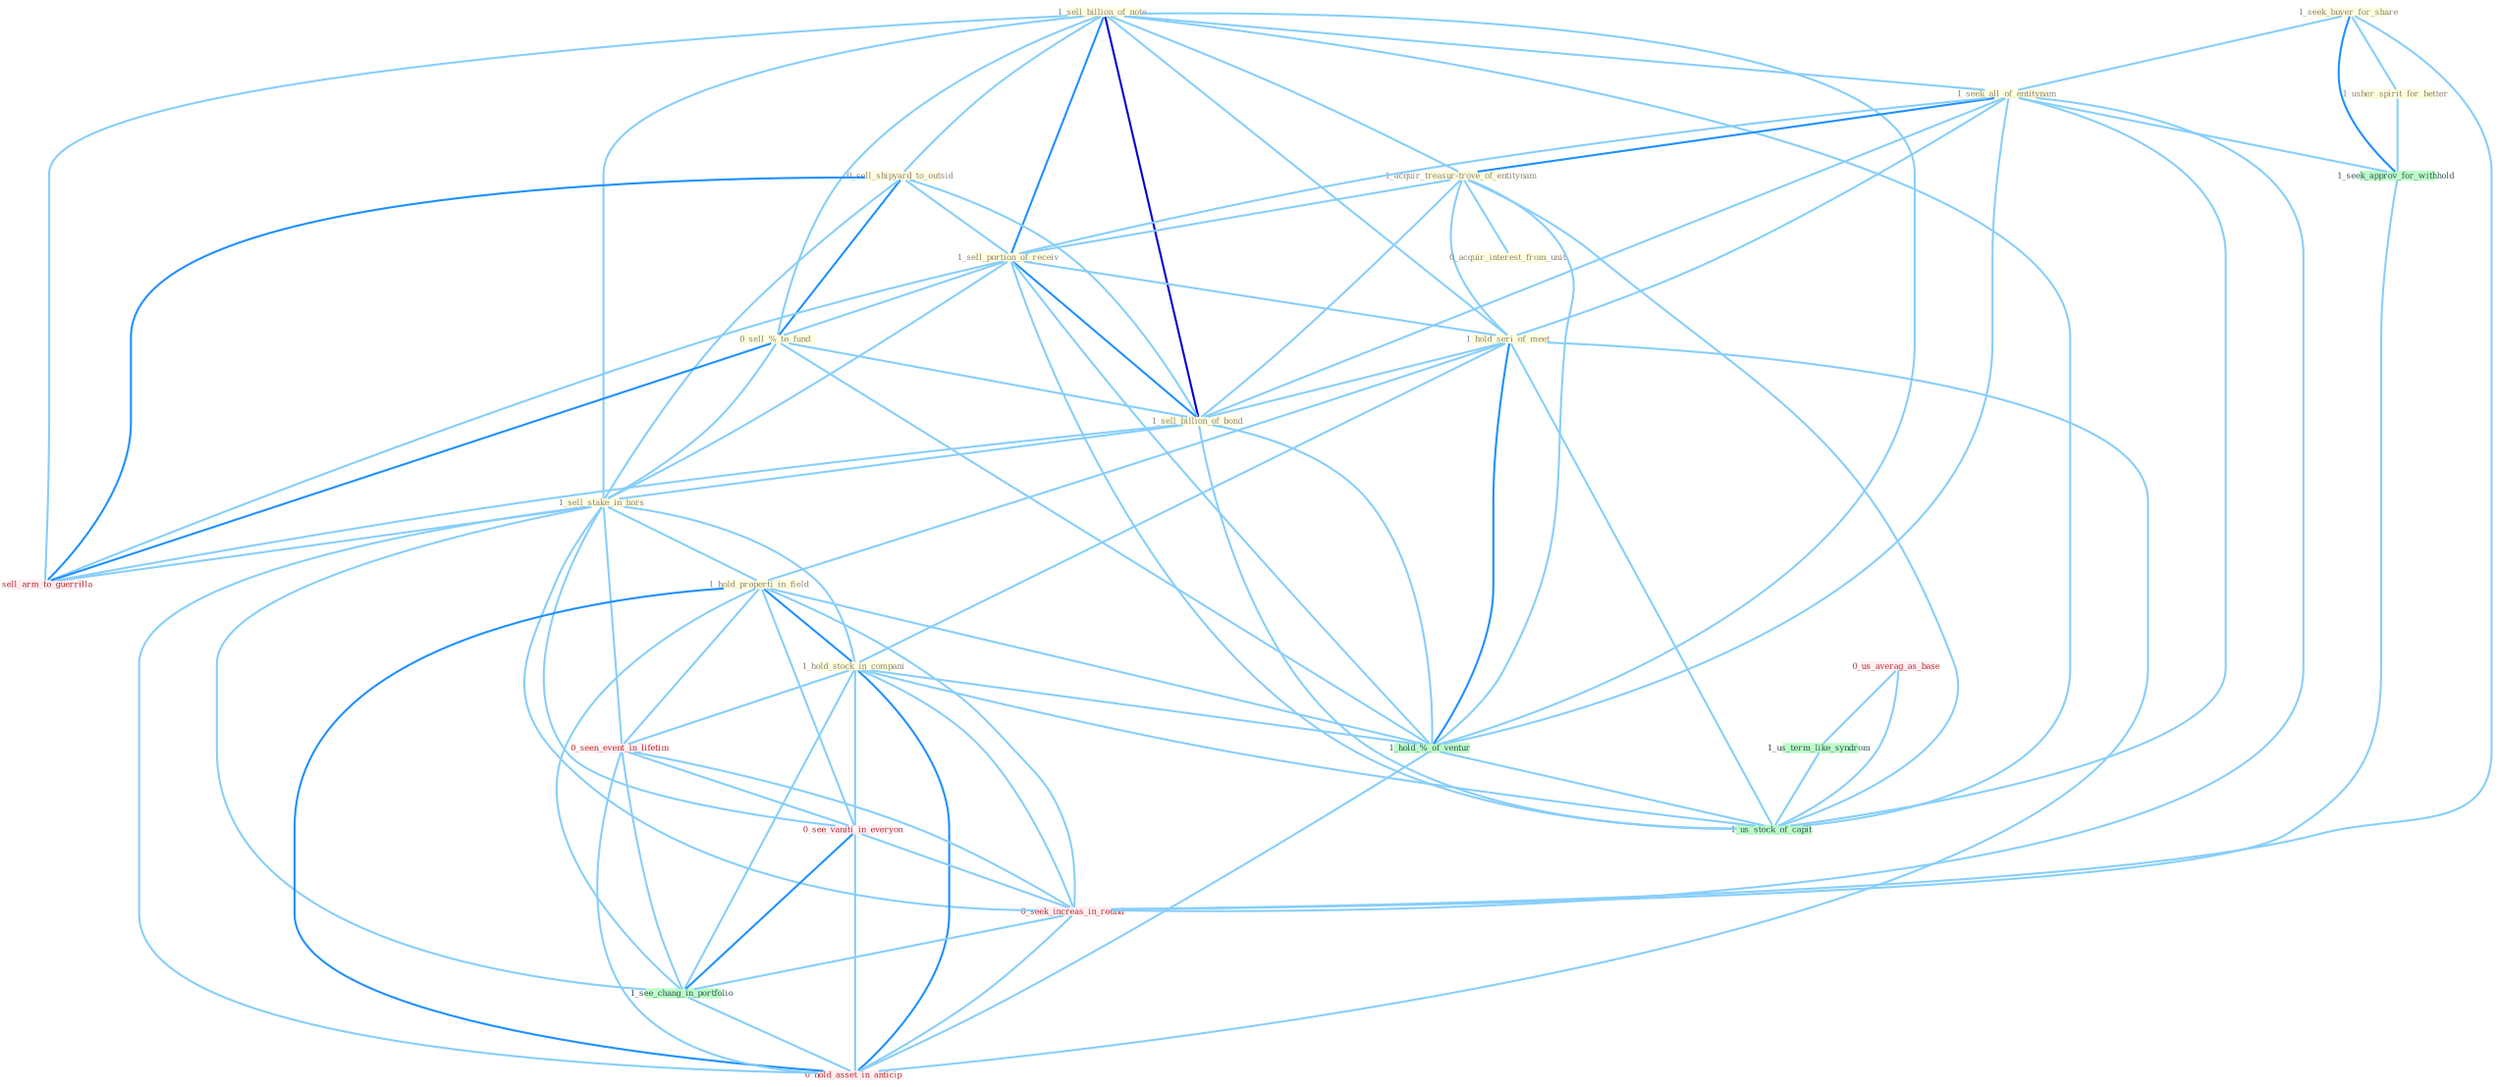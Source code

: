 Graph G{ 
    node
    [shape=polygon,style=filled,width=.5,height=.06,color="#BDFCC9",fixedsize=true,fontsize=4,
    fontcolor="#2f4f4f"];
    {node
    [color="#ffffe0", fontcolor="#8b7d6b"] "1_sell_billion_of_note " "1_seek_buyer_for_share " "1_seek_all_of_entitynam " "0_sell_shipyard_to_outsid " "1_acquir_treasur-trove_of_entitynam " "1_sell_portion_of_receiv " "1_hold_seri_of_meet " "0_sell_%_to_fund " "1_sell_billion_of_bond " "1_sell_stake_in_hors " "1_hold_properti_in_field " "1_hold_stock_in_compani " "0_acquir_interest_from_unit " "1_usher_spirit_for_better "}
{node [color="#fff0f5", fontcolor="#b22222"] "0_seen_event_in_lifetim " "0_us_averag_as_base " "0_see_vaniti_in_everyon " "0_sell_arm_to_guerrilla " "0_seek_increas_in_round " "0_hold_asset_in_anticip "}
edge [color="#B0E2FF"];

	"1_sell_billion_of_note " -- "1_seek_all_of_entitynam " [w="1", color="#87cefa" ];
	"1_sell_billion_of_note " -- "0_sell_shipyard_to_outsid " [w="1", color="#87cefa" ];
	"1_sell_billion_of_note " -- "1_acquir_treasur-trove_of_entitynam " [w="1", color="#87cefa" ];
	"1_sell_billion_of_note " -- "1_sell_portion_of_receiv " [w="2", color="#1e90ff" , len=0.8];
	"1_sell_billion_of_note " -- "1_hold_seri_of_meet " [w="1", color="#87cefa" ];
	"1_sell_billion_of_note " -- "0_sell_%_to_fund " [w="1", color="#87cefa" ];
	"1_sell_billion_of_note " -- "1_sell_billion_of_bond " [w="3", color="#0000cd" , len=0.6];
	"1_sell_billion_of_note " -- "1_sell_stake_in_hors " [w="1", color="#87cefa" ];
	"1_sell_billion_of_note " -- "1_hold_%_of_ventur " [w="1", color="#87cefa" ];
	"1_sell_billion_of_note " -- "0_sell_arm_to_guerrilla " [w="1", color="#87cefa" ];
	"1_sell_billion_of_note " -- "1_us_stock_of_capit " [w="1", color="#87cefa" ];
	"1_seek_buyer_for_share " -- "1_seek_all_of_entitynam " [w="1", color="#87cefa" ];
	"1_seek_buyer_for_share " -- "1_usher_spirit_for_better " [w="1", color="#87cefa" ];
	"1_seek_buyer_for_share " -- "1_seek_approv_for_withhold " [w="2", color="#1e90ff" , len=0.8];
	"1_seek_buyer_for_share " -- "0_seek_increas_in_round " [w="1", color="#87cefa" ];
	"1_seek_all_of_entitynam " -- "1_acquir_treasur-trove_of_entitynam " [w="2", color="#1e90ff" , len=0.8];
	"1_seek_all_of_entitynam " -- "1_sell_portion_of_receiv " [w="1", color="#87cefa" ];
	"1_seek_all_of_entitynam " -- "1_hold_seri_of_meet " [w="1", color="#87cefa" ];
	"1_seek_all_of_entitynam " -- "1_sell_billion_of_bond " [w="1", color="#87cefa" ];
	"1_seek_all_of_entitynam " -- "1_seek_approv_for_withhold " [w="1", color="#87cefa" ];
	"1_seek_all_of_entitynam " -- "1_hold_%_of_ventur " [w="1", color="#87cefa" ];
	"1_seek_all_of_entitynam " -- "0_seek_increas_in_round " [w="1", color="#87cefa" ];
	"1_seek_all_of_entitynam " -- "1_us_stock_of_capit " [w="1", color="#87cefa" ];
	"0_sell_shipyard_to_outsid " -- "1_sell_portion_of_receiv " [w="1", color="#87cefa" ];
	"0_sell_shipyard_to_outsid " -- "0_sell_%_to_fund " [w="2", color="#1e90ff" , len=0.8];
	"0_sell_shipyard_to_outsid " -- "1_sell_billion_of_bond " [w="1", color="#87cefa" ];
	"0_sell_shipyard_to_outsid " -- "1_sell_stake_in_hors " [w="1", color="#87cefa" ];
	"0_sell_shipyard_to_outsid " -- "0_sell_arm_to_guerrilla " [w="2", color="#1e90ff" , len=0.8];
	"1_acquir_treasur-trove_of_entitynam " -- "1_sell_portion_of_receiv " [w="1", color="#87cefa" ];
	"1_acquir_treasur-trove_of_entitynam " -- "1_hold_seri_of_meet " [w="1", color="#87cefa" ];
	"1_acquir_treasur-trove_of_entitynam " -- "1_sell_billion_of_bond " [w="1", color="#87cefa" ];
	"1_acquir_treasur-trove_of_entitynam " -- "0_acquir_interest_from_unit " [w="1", color="#87cefa" ];
	"1_acquir_treasur-trove_of_entitynam " -- "1_hold_%_of_ventur " [w="1", color="#87cefa" ];
	"1_acquir_treasur-trove_of_entitynam " -- "1_us_stock_of_capit " [w="1", color="#87cefa" ];
	"1_sell_portion_of_receiv " -- "1_hold_seri_of_meet " [w="1", color="#87cefa" ];
	"1_sell_portion_of_receiv " -- "0_sell_%_to_fund " [w="1", color="#87cefa" ];
	"1_sell_portion_of_receiv " -- "1_sell_billion_of_bond " [w="2", color="#1e90ff" , len=0.8];
	"1_sell_portion_of_receiv " -- "1_sell_stake_in_hors " [w="1", color="#87cefa" ];
	"1_sell_portion_of_receiv " -- "1_hold_%_of_ventur " [w="1", color="#87cefa" ];
	"1_sell_portion_of_receiv " -- "0_sell_arm_to_guerrilla " [w="1", color="#87cefa" ];
	"1_sell_portion_of_receiv " -- "1_us_stock_of_capit " [w="1", color="#87cefa" ];
	"1_hold_seri_of_meet " -- "1_sell_billion_of_bond " [w="1", color="#87cefa" ];
	"1_hold_seri_of_meet " -- "1_hold_properti_in_field " [w="1", color="#87cefa" ];
	"1_hold_seri_of_meet " -- "1_hold_stock_in_compani " [w="1", color="#87cefa" ];
	"1_hold_seri_of_meet " -- "1_hold_%_of_ventur " [w="2", color="#1e90ff" , len=0.8];
	"1_hold_seri_of_meet " -- "1_us_stock_of_capit " [w="1", color="#87cefa" ];
	"1_hold_seri_of_meet " -- "0_hold_asset_in_anticip " [w="1", color="#87cefa" ];
	"0_sell_%_to_fund " -- "1_sell_billion_of_bond " [w="1", color="#87cefa" ];
	"0_sell_%_to_fund " -- "1_sell_stake_in_hors " [w="1", color="#87cefa" ];
	"0_sell_%_to_fund " -- "1_hold_%_of_ventur " [w="1", color="#87cefa" ];
	"0_sell_%_to_fund " -- "0_sell_arm_to_guerrilla " [w="2", color="#1e90ff" , len=0.8];
	"1_sell_billion_of_bond " -- "1_sell_stake_in_hors " [w="1", color="#87cefa" ];
	"1_sell_billion_of_bond " -- "1_hold_%_of_ventur " [w="1", color="#87cefa" ];
	"1_sell_billion_of_bond " -- "0_sell_arm_to_guerrilla " [w="1", color="#87cefa" ];
	"1_sell_billion_of_bond " -- "1_us_stock_of_capit " [w="1", color="#87cefa" ];
	"1_sell_stake_in_hors " -- "1_hold_properti_in_field " [w="1", color="#87cefa" ];
	"1_sell_stake_in_hors " -- "1_hold_stock_in_compani " [w="1", color="#87cefa" ];
	"1_sell_stake_in_hors " -- "0_seen_event_in_lifetim " [w="1", color="#87cefa" ];
	"1_sell_stake_in_hors " -- "0_see_vaniti_in_everyon " [w="1", color="#87cefa" ];
	"1_sell_stake_in_hors " -- "0_sell_arm_to_guerrilla " [w="1", color="#87cefa" ];
	"1_sell_stake_in_hors " -- "0_seek_increas_in_round " [w="1", color="#87cefa" ];
	"1_sell_stake_in_hors " -- "1_see_chang_in_portfolio " [w="1", color="#87cefa" ];
	"1_sell_stake_in_hors " -- "0_hold_asset_in_anticip " [w="1", color="#87cefa" ];
	"1_hold_properti_in_field " -- "1_hold_stock_in_compani " [w="2", color="#1e90ff" , len=0.8];
	"1_hold_properti_in_field " -- "0_seen_event_in_lifetim " [w="1", color="#87cefa" ];
	"1_hold_properti_in_field " -- "1_hold_%_of_ventur " [w="1", color="#87cefa" ];
	"1_hold_properti_in_field " -- "0_see_vaniti_in_everyon " [w="1", color="#87cefa" ];
	"1_hold_properti_in_field " -- "0_seek_increas_in_round " [w="1", color="#87cefa" ];
	"1_hold_properti_in_field " -- "1_see_chang_in_portfolio " [w="1", color="#87cefa" ];
	"1_hold_properti_in_field " -- "0_hold_asset_in_anticip " [w="2", color="#1e90ff" , len=0.8];
	"1_hold_stock_in_compani " -- "0_seen_event_in_lifetim " [w="1", color="#87cefa" ];
	"1_hold_stock_in_compani " -- "1_hold_%_of_ventur " [w="1", color="#87cefa" ];
	"1_hold_stock_in_compani " -- "0_see_vaniti_in_everyon " [w="1", color="#87cefa" ];
	"1_hold_stock_in_compani " -- "0_seek_increas_in_round " [w="1", color="#87cefa" ];
	"1_hold_stock_in_compani " -- "1_us_stock_of_capit " [w="1", color="#87cefa" ];
	"1_hold_stock_in_compani " -- "1_see_chang_in_portfolio " [w="1", color="#87cefa" ];
	"1_hold_stock_in_compani " -- "0_hold_asset_in_anticip " [w="2", color="#1e90ff" , len=0.8];
	"1_usher_spirit_for_better " -- "1_seek_approv_for_withhold " [w="1", color="#87cefa" ];
	"0_seen_event_in_lifetim " -- "0_see_vaniti_in_everyon " [w="1", color="#87cefa" ];
	"0_seen_event_in_lifetim " -- "0_seek_increas_in_round " [w="1", color="#87cefa" ];
	"0_seen_event_in_lifetim " -- "1_see_chang_in_portfolio " [w="1", color="#87cefa" ];
	"0_seen_event_in_lifetim " -- "0_hold_asset_in_anticip " [w="1", color="#87cefa" ];
	"0_us_averag_as_base " -- "1_us_term_like_syndrom " [w="1", color="#87cefa" ];
	"0_us_averag_as_base " -- "1_us_stock_of_capit " [w="1", color="#87cefa" ];
	"1_us_term_like_syndrom " -- "1_us_stock_of_capit " [w="1", color="#87cefa" ];
	"1_seek_approv_for_withhold " -- "0_seek_increas_in_round " [w="1", color="#87cefa" ];
	"1_hold_%_of_ventur " -- "1_us_stock_of_capit " [w="1", color="#87cefa" ];
	"1_hold_%_of_ventur " -- "0_hold_asset_in_anticip " [w="1", color="#87cefa" ];
	"0_see_vaniti_in_everyon " -- "0_seek_increas_in_round " [w="1", color="#87cefa" ];
	"0_see_vaniti_in_everyon " -- "1_see_chang_in_portfolio " [w="2", color="#1e90ff" , len=0.8];
	"0_see_vaniti_in_everyon " -- "0_hold_asset_in_anticip " [w="1", color="#87cefa" ];
	"0_seek_increas_in_round " -- "1_see_chang_in_portfolio " [w="1", color="#87cefa" ];
	"0_seek_increas_in_round " -- "0_hold_asset_in_anticip " [w="1", color="#87cefa" ];
	"1_see_chang_in_portfolio " -- "0_hold_asset_in_anticip " [w="1", color="#87cefa" ];
}